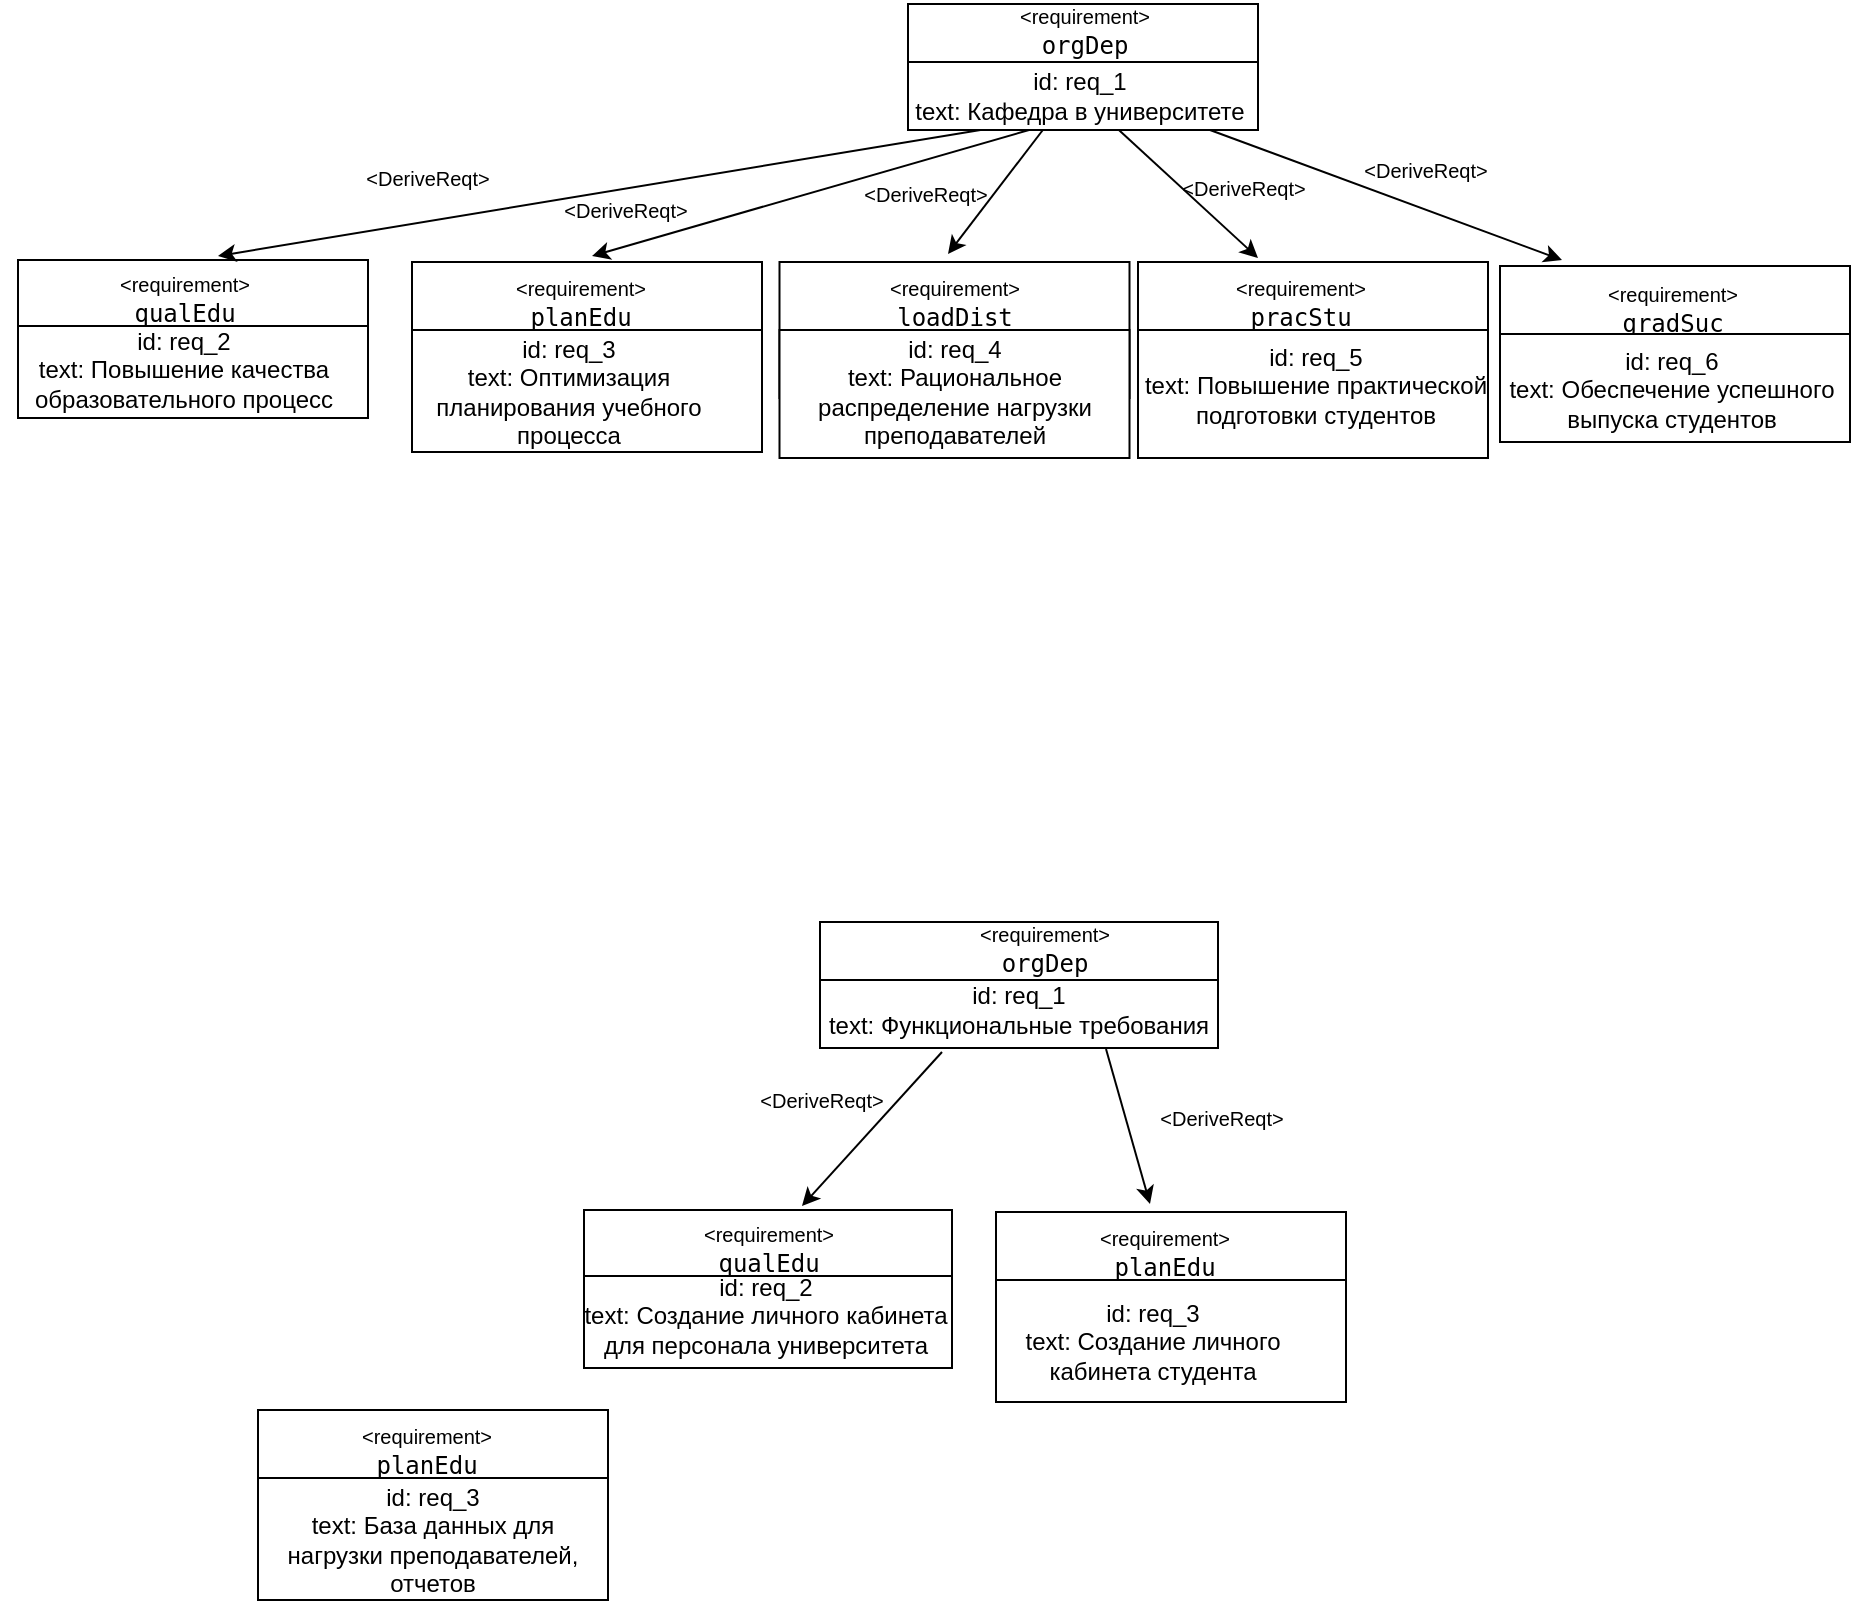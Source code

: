 <mxfile version="28.2.5">
  <diagram name="Страница — 1" id="s6hNpi6UIj9Zz_gJiDK7">
    <mxGraphModel dx="1569" dy="673" grid="0" gridSize="10" guides="1" tooltips="1" connect="1" arrows="1" fold="1" page="0" pageScale="1" pageWidth="827" pageHeight="1169" math="0" shadow="0">
      <root>
        <mxCell id="0" />
        <mxCell id="1" parent="0" />
        <mxCell id="D-G-Lrd-E9WRLLtAbxsh-1" value="" style="rounded=0;whiteSpace=wrap;html=1;" vertex="1" parent="1">
          <mxGeometry x="445" y="24" width="175" height="63" as="geometry" />
        </mxCell>
        <mxCell id="D-G-Lrd-E9WRLLtAbxsh-4" value="&lt;font style=&quot;font-size: 10px;&quot;&gt;&amp;lt;requirement&amp;gt;&lt;/font&gt;&lt;div&gt;&lt;code data-end=&quot;144&quot; data-start=&quot;136&quot;&gt;orgDep&lt;/code&gt;&lt;/div&gt;" style="text;html=1;align=center;verticalAlign=middle;whiteSpace=wrap;rounded=0;" vertex="1" parent="1">
          <mxGeometry x="500.75" y="27" width="65" height="19" as="geometry" />
        </mxCell>
        <mxCell id="D-G-Lrd-E9WRLLtAbxsh-5" value="" style="rounded=0;whiteSpace=wrap;html=1;" vertex="1" parent="1">
          <mxGeometry x="445" y="53" width="175" height="34" as="geometry" />
        </mxCell>
        <mxCell id="D-G-Lrd-E9WRLLtAbxsh-6" value="id: req_1&lt;div&gt;text: Кафедра в университете&lt;/div&gt;" style="text;html=1;align=center;verticalAlign=middle;whiteSpace=wrap;rounded=0;" vertex="1" parent="1">
          <mxGeometry x="411" y="55" width="240" height="30" as="geometry" />
        </mxCell>
        <mxCell id="D-G-Lrd-E9WRLLtAbxsh-19" value="" style="rounded=0;whiteSpace=wrap;html=1;" vertex="1" parent="1">
          <mxGeometry y="152" width="175" height="71" as="geometry" />
        </mxCell>
        <mxCell id="D-G-Lrd-E9WRLLtAbxsh-20" value="&lt;font style=&quot;font-size: 10px;&quot;&gt;&amp;lt;requirement&amp;gt;&lt;/font&gt;&lt;div&gt;&lt;code data-end=&quot;191&quot; data-start=&quot;182&quot;&gt;qualEdu&lt;/code&gt;&lt;/div&gt;" style="text;html=1;align=center;verticalAlign=middle;whiteSpace=wrap;rounded=0;" vertex="1" parent="1">
          <mxGeometry x="50.5" y="161" width="65" height="19" as="geometry" />
        </mxCell>
        <mxCell id="D-G-Lrd-E9WRLLtAbxsh-21" value="" style="rounded=0;whiteSpace=wrap;html=1;" vertex="1" parent="1">
          <mxGeometry y="185" width="175" height="46" as="geometry" />
        </mxCell>
        <mxCell id="D-G-Lrd-E9WRLLtAbxsh-22" value="id: req_2&lt;div&gt;text:&amp;nbsp;Повышение качества образовательного процесс&lt;br&gt;&lt;/div&gt;" style="text;html=1;align=center;verticalAlign=middle;whiteSpace=wrap;rounded=0;" vertex="1" parent="1">
          <mxGeometry x="-9" y="187" width="184" height="40.25" as="geometry" />
        </mxCell>
        <mxCell id="D-G-Lrd-E9WRLLtAbxsh-23" value="" style="rounded=0;whiteSpace=wrap;html=1;" vertex="1" parent="1">
          <mxGeometry x="197" y="153" width="175" height="68" as="geometry" />
        </mxCell>
        <mxCell id="D-G-Lrd-E9WRLLtAbxsh-24" value="&lt;font style=&quot;font-size: 10px;&quot;&gt;&amp;lt;requirement&amp;gt;&lt;/font&gt;&lt;div&gt;&lt;code data-end=&quot;239&quot; data-start=&quot;230&quot;&gt;planEdu&lt;/code&gt;&lt;/div&gt;" style="text;html=1;align=center;verticalAlign=middle;whiteSpace=wrap;rounded=0;" vertex="1" parent="1">
          <mxGeometry x="249" y="163" width="65" height="19" as="geometry" />
        </mxCell>
        <mxCell id="D-G-Lrd-E9WRLLtAbxsh-25" value="" style="rounded=0;whiteSpace=wrap;html=1;" vertex="1" parent="1">
          <mxGeometry x="197" y="187" width="175" height="61" as="geometry" />
        </mxCell>
        <mxCell id="D-G-Lrd-E9WRLLtAbxsh-26" value="id: req_3&lt;div&gt;text:&amp;nbsp;Оптимизация планирования учебного процесса&lt;/div&gt;" style="text;html=1;align=center;verticalAlign=middle;whiteSpace=wrap;rounded=0;" vertex="1" parent="1">
          <mxGeometry x="184" y="199.5" width="182.5" height="36" as="geometry" />
        </mxCell>
        <mxCell id="D-G-Lrd-E9WRLLtAbxsh-27" value="" style="rounded=0;whiteSpace=wrap;html=1;" vertex="1" parent="1">
          <mxGeometry x="380.75" y="153" width="175" height="68" as="geometry" />
        </mxCell>
        <mxCell id="D-G-Lrd-E9WRLLtAbxsh-28" value="&lt;font style=&quot;font-size: 10px;&quot;&gt;&amp;lt;requirement&amp;gt;&lt;/font&gt;&lt;div&gt;&lt;code data-end=&quot;286&quot; data-start=&quot;276&quot;&gt;loadDist&lt;/code&gt;&lt;/div&gt;" style="text;html=1;align=center;verticalAlign=middle;whiteSpace=wrap;rounded=0;" vertex="1" parent="1">
          <mxGeometry x="435.75" y="163" width="65" height="19" as="geometry" />
        </mxCell>
        <mxCell id="D-G-Lrd-E9WRLLtAbxsh-29" value="" style="rounded=0;whiteSpace=wrap;html=1;" vertex="1" parent="1">
          <mxGeometry x="380.75" y="187" width="175" height="64" as="geometry" />
        </mxCell>
        <mxCell id="D-G-Lrd-E9WRLLtAbxsh-30" value="id: req_4&lt;div&gt;text:&amp;nbsp;Рациональное распределение нагрузки преподавателей&lt;/div&gt;" style="text;html=1;align=center;verticalAlign=middle;whiteSpace=wrap;rounded=0;" vertex="1" parent="1">
          <mxGeometry x="375.5" y="202.5" width="184.5" height="30" as="geometry" />
        </mxCell>
        <mxCell id="D-G-Lrd-E9WRLLtAbxsh-31" value="" style="rounded=0;whiteSpace=wrap;html=1;" vertex="1" parent="1">
          <mxGeometry x="560" y="153" width="175" height="68" as="geometry" />
        </mxCell>
        <mxCell id="D-G-Lrd-E9WRLLtAbxsh-32" value="&lt;font style=&quot;font-size: 10px;&quot;&gt;&amp;lt;requirement&amp;gt;&lt;/font&gt;&lt;div&gt;&lt;code data-end=&quot;336&quot; data-start=&quot;327&quot;&gt;pracStu&lt;/code&gt;&lt;/div&gt;" style="text;html=1;align=center;verticalAlign=middle;whiteSpace=wrap;rounded=0;" vertex="1" parent="1">
          <mxGeometry x="609" y="163" width="65" height="19" as="geometry" />
        </mxCell>
        <mxCell id="D-G-Lrd-E9WRLLtAbxsh-33" value="" style="rounded=0;whiteSpace=wrap;html=1;" vertex="1" parent="1">
          <mxGeometry x="560" y="187" width="175" height="64" as="geometry" />
        </mxCell>
        <mxCell id="D-G-Lrd-E9WRLLtAbxsh-34" value="id: req_5&lt;div&gt;text:&amp;nbsp;Повышение практической подготовки студентов&lt;/div&gt;" style="text;html=1;align=center;verticalAlign=middle;whiteSpace=wrap;rounded=0;" vertex="1" parent="1">
          <mxGeometry x="557" y="199.5" width="184" height="30" as="geometry" />
        </mxCell>
        <mxCell id="D-G-Lrd-E9WRLLtAbxsh-35" value="" style="rounded=0;whiteSpace=wrap;html=1;" vertex="1" parent="1">
          <mxGeometry x="741" y="155" width="175" height="68" as="geometry" />
        </mxCell>
        <mxCell id="D-G-Lrd-E9WRLLtAbxsh-36" value="&lt;font style=&quot;font-size: 10px;&quot;&gt;&amp;lt;requirement&amp;gt;&lt;/font&gt;&lt;div&gt;&lt;code data-end=&quot;382&quot; data-start=&quot;373&quot;&gt;gradSuc&lt;/code&gt;&lt;/div&gt;" style="text;html=1;align=center;verticalAlign=middle;whiteSpace=wrap;rounded=0;" vertex="1" parent="1">
          <mxGeometry x="794.5" y="166" width="65" height="19" as="geometry" />
        </mxCell>
        <mxCell id="D-G-Lrd-E9WRLLtAbxsh-37" value="" style="rounded=0;whiteSpace=wrap;html=1;" vertex="1" parent="1">
          <mxGeometry x="741" y="189" width="175" height="54" as="geometry" />
        </mxCell>
        <mxCell id="D-G-Lrd-E9WRLLtAbxsh-38" value="id: req_6&lt;div&gt;text:&amp;nbsp;Обеспечение успешного выпуска студентов&lt;/div&gt;" style="text;html=1;align=center;verticalAlign=middle;whiteSpace=wrap;rounded=0;" vertex="1" parent="1">
          <mxGeometry x="735" y="197.5" width="184" height="38" as="geometry" />
        </mxCell>
        <mxCell id="D-G-Lrd-E9WRLLtAbxsh-59" style="edgeStyle=orthogonalEdgeStyle;rounded=0;orthogonalLoop=1;jettySize=auto;html=1;exitX=0.5;exitY=1;exitDx=0;exitDy=0;" edge="1" parent="1" source="D-G-Lrd-E9WRLLtAbxsh-22" target="D-G-Lrd-E9WRLLtAbxsh-22">
          <mxGeometry relative="1" as="geometry" />
        </mxCell>
        <mxCell id="D-G-Lrd-E9WRLLtAbxsh-64" value="" style="endArrow=classic;html=1;rounded=0;exitX=0.452;exitY=0.973;exitDx=0;exitDy=0;exitPerimeter=0;" edge="1" parent="1">
          <mxGeometry width="50" height="50" relative="1" as="geometry">
            <mxPoint x="481.23" y="87.0" as="sourcePoint" />
            <mxPoint x="100" y="150" as="targetPoint" />
          </mxGeometry>
        </mxCell>
        <mxCell id="D-G-Lrd-E9WRLLtAbxsh-65" value="" style="endArrow=classic;html=1;rounded=0;exitX=0.5;exitY=1;exitDx=0;exitDy=0;" edge="1" parent="1">
          <mxGeometry width="50" height="50" relative="1" as="geometry">
            <mxPoint x="505.5" y="87" as="sourcePoint" />
            <mxPoint x="287" y="150" as="targetPoint" />
          </mxGeometry>
        </mxCell>
        <mxCell id="D-G-Lrd-E9WRLLtAbxsh-66" value="" style="endArrow=classic;html=1;rounded=0;" edge="1" parent="1">
          <mxGeometry width="50" height="50" relative="1" as="geometry">
            <mxPoint x="512.41" y="87" as="sourcePoint" />
            <mxPoint x="465" y="149" as="targetPoint" />
          </mxGeometry>
        </mxCell>
        <mxCell id="D-G-Lrd-E9WRLLtAbxsh-67" value="" style="endArrow=classic;html=1;rounded=0;exitX=0.581;exitY=1.067;exitDx=0;exitDy=0;exitPerimeter=0;" edge="1" parent="1" source="D-G-Lrd-E9WRLLtAbxsh-6">
          <mxGeometry width="50" height="50" relative="1" as="geometry">
            <mxPoint x="487.41" y="362" as="sourcePoint" />
            <mxPoint x="620" y="151" as="targetPoint" />
          </mxGeometry>
        </mxCell>
        <mxCell id="D-G-Lrd-E9WRLLtAbxsh-68" value="" style="endArrow=classic;html=1;rounded=0;exitX=0.797;exitY=1.161;exitDx=0;exitDy=0;exitPerimeter=0;" edge="1" parent="1">
          <mxGeometry width="50" height="50" relative="1" as="geometry">
            <mxPoint x="596.0" y="87.0" as="sourcePoint" />
            <mxPoint x="772" y="152" as="targetPoint" />
          </mxGeometry>
        </mxCell>
        <mxCell id="D-G-Lrd-E9WRLLtAbxsh-69" value="&lt;font style=&quot;font-size: 10px;&quot;&gt;&amp;lt;DeriveReqt&amp;gt;&lt;/font&gt;" style="text;html=1;align=center;verticalAlign=middle;whiteSpace=wrap;rounded=0;" vertex="1" parent="1">
          <mxGeometry x="175" y="96" width="60" height="30" as="geometry" />
        </mxCell>
        <mxCell id="D-G-Lrd-E9WRLLtAbxsh-70" value="&lt;font style=&quot;font-size: 10px;&quot;&gt;&amp;lt;DeriveReqt&amp;gt;&lt;/font&gt;" style="text;html=1;align=center;verticalAlign=middle;whiteSpace=wrap;rounded=0;" vertex="1" parent="1">
          <mxGeometry x="583" y="101" width="60" height="30" as="geometry" />
        </mxCell>
        <mxCell id="D-G-Lrd-E9WRLLtAbxsh-71" value="&lt;font style=&quot;font-size: 10px;&quot;&gt;&amp;lt;DeriveReqt&amp;gt;&lt;/font&gt;" style="text;html=1;align=center;verticalAlign=middle;whiteSpace=wrap;rounded=0;" vertex="1" parent="1">
          <mxGeometry x="274" y="112" width="60" height="30" as="geometry" />
        </mxCell>
        <mxCell id="D-G-Lrd-E9WRLLtAbxsh-72" value="&lt;font style=&quot;font-size: 10px;&quot;&gt;&amp;lt;DeriveReqt&amp;gt;&lt;/font&gt;" style="text;html=1;align=center;verticalAlign=middle;whiteSpace=wrap;rounded=0;" vertex="1" parent="1">
          <mxGeometry x="674" y="92" width="60" height="30" as="geometry" />
        </mxCell>
        <mxCell id="D-G-Lrd-E9WRLLtAbxsh-73" value="&lt;font style=&quot;font-size: 10px;&quot;&gt;&amp;lt;DeriveReqt&amp;gt;&lt;/font&gt;" style="text;html=1;align=center;verticalAlign=middle;whiteSpace=wrap;rounded=0;" vertex="1" parent="1">
          <mxGeometry x="424" y="104" width="60" height="30" as="geometry" />
        </mxCell>
        <mxCell id="D-G-Lrd-E9WRLLtAbxsh-74" value="" style="rounded=0;whiteSpace=wrap;html=1;" vertex="1" parent="1">
          <mxGeometry x="401" y="483" width="199" height="63" as="geometry" />
        </mxCell>
        <mxCell id="D-G-Lrd-E9WRLLtAbxsh-75" value="&lt;font style=&quot;font-size: 10px;&quot;&gt;&amp;lt;requirement&amp;gt;&lt;/font&gt;&lt;div&gt;&lt;code data-end=&quot;144&quot; data-start=&quot;136&quot;&gt;orgDep&lt;/code&gt;&lt;/div&gt;" style="text;html=1;align=center;verticalAlign=middle;whiteSpace=wrap;rounded=0;" vertex="1" parent="1">
          <mxGeometry x="480.75" y="486" width="65" height="19" as="geometry" />
        </mxCell>
        <mxCell id="D-G-Lrd-E9WRLLtAbxsh-76" value="" style="rounded=0;whiteSpace=wrap;html=1;" vertex="1" parent="1">
          <mxGeometry x="401" y="512" width="199" height="34" as="geometry" />
        </mxCell>
        <mxCell id="D-G-Lrd-E9WRLLtAbxsh-77" value="id: req_1&lt;div&gt;text: Функциональные требования&lt;/div&gt;" style="text;html=1;align=center;verticalAlign=middle;whiteSpace=wrap;rounded=0;" vertex="1" parent="1">
          <mxGeometry x="401" y="512" width="199" height="30" as="geometry" />
        </mxCell>
        <mxCell id="D-G-Lrd-E9WRLLtAbxsh-78" value="" style="rounded=0;whiteSpace=wrap;html=1;" vertex="1" parent="1">
          <mxGeometry x="283" y="627" width="184" height="71" as="geometry" />
        </mxCell>
        <mxCell id="D-G-Lrd-E9WRLLtAbxsh-79" value="&lt;font style=&quot;font-size: 10px;&quot;&gt;&amp;lt;requirement&amp;gt;&lt;/font&gt;&lt;div&gt;&lt;code data-end=&quot;191&quot; data-start=&quot;182&quot;&gt;qualEdu&lt;/code&gt;&lt;/div&gt;" style="text;html=1;align=center;verticalAlign=middle;whiteSpace=wrap;rounded=0;" vertex="1" parent="1">
          <mxGeometry x="342.5" y="636" width="65" height="19" as="geometry" />
        </mxCell>
        <mxCell id="D-G-Lrd-E9WRLLtAbxsh-80" value="" style="rounded=0;whiteSpace=wrap;html=1;" vertex="1" parent="1">
          <mxGeometry x="283" y="660" width="184" height="46" as="geometry" />
        </mxCell>
        <mxCell id="D-G-Lrd-E9WRLLtAbxsh-81" value="id: req_2&lt;div&gt;text: Создание личного кабинета для персонала университета&lt;br&gt;&lt;/div&gt;" style="text;html=1;align=center;verticalAlign=middle;whiteSpace=wrap;rounded=0;" vertex="1" parent="1">
          <mxGeometry x="281" y="660" width="186" height="40.25" as="geometry" />
        </mxCell>
        <mxCell id="D-G-Lrd-E9WRLLtAbxsh-82" value="" style="rounded=0;whiteSpace=wrap;html=1;" vertex="1" parent="1">
          <mxGeometry x="489" y="628" width="175" height="68" as="geometry" />
        </mxCell>
        <mxCell id="D-G-Lrd-E9WRLLtAbxsh-83" value="&lt;font style=&quot;font-size: 10px;&quot;&gt;&amp;lt;requirement&amp;gt;&lt;/font&gt;&lt;div&gt;&lt;code data-end=&quot;239&quot; data-start=&quot;230&quot;&gt;planEdu&lt;/code&gt;&lt;/div&gt;" style="text;html=1;align=center;verticalAlign=middle;whiteSpace=wrap;rounded=0;" vertex="1" parent="1">
          <mxGeometry x="541" y="638" width="65" height="19" as="geometry" />
        </mxCell>
        <mxCell id="D-G-Lrd-E9WRLLtAbxsh-84" value="" style="rounded=0;whiteSpace=wrap;html=1;" vertex="1" parent="1">
          <mxGeometry x="489" y="662" width="175" height="61" as="geometry" />
        </mxCell>
        <mxCell id="D-G-Lrd-E9WRLLtAbxsh-85" value="id: req_3&lt;div&gt;text: Создание личного кабинета студента&lt;/div&gt;" style="text;html=1;align=center;verticalAlign=middle;whiteSpace=wrap;rounded=0;" vertex="1" parent="1">
          <mxGeometry x="476" y="674.5" width="182.5" height="36" as="geometry" />
        </mxCell>
        <mxCell id="D-G-Lrd-E9WRLLtAbxsh-98" style="edgeStyle=orthogonalEdgeStyle;rounded=0;orthogonalLoop=1;jettySize=auto;html=1;exitX=0.5;exitY=1;exitDx=0;exitDy=0;" edge="1" parent="1" source="D-G-Lrd-E9WRLLtAbxsh-81" target="D-G-Lrd-E9WRLLtAbxsh-81">
          <mxGeometry relative="1" as="geometry" />
        </mxCell>
        <mxCell id="D-G-Lrd-E9WRLLtAbxsh-99" value="" style="endArrow=classic;html=1;rounded=0;" edge="1" parent="1">
          <mxGeometry width="50" height="50" relative="1" as="geometry">
            <mxPoint x="462" y="548" as="sourcePoint" />
            <mxPoint x="392" y="625" as="targetPoint" />
          </mxGeometry>
        </mxCell>
        <mxCell id="D-G-Lrd-E9WRLLtAbxsh-100" value="" style="endArrow=classic;html=1;rounded=0;exitX=0.75;exitY=1;exitDx=0;exitDy=0;" edge="1" parent="1">
          <mxGeometry width="50" height="50" relative="1" as="geometry">
            <mxPoint x="544" y="546.5" as="sourcePoint" />
            <mxPoint x="566" y="624" as="targetPoint" />
          </mxGeometry>
        </mxCell>
        <mxCell id="D-G-Lrd-E9WRLLtAbxsh-104" value="&lt;font style=&quot;font-size: 10px;&quot;&gt;&amp;lt;DeriveReqt&amp;gt;&lt;/font&gt;" style="text;html=1;align=center;verticalAlign=middle;whiteSpace=wrap;rounded=0;" vertex="1" parent="1">
          <mxGeometry x="372" y="557" width="60" height="30" as="geometry" />
        </mxCell>
        <mxCell id="D-G-Lrd-E9WRLLtAbxsh-106" value="&lt;font style=&quot;font-size: 10px;&quot;&gt;&amp;lt;DeriveReqt&amp;gt;&lt;/font&gt;" style="text;html=1;align=center;verticalAlign=middle;whiteSpace=wrap;rounded=0;" vertex="1" parent="1">
          <mxGeometry x="572" y="566" width="60" height="30" as="geometry" />
        </mxCell>
        <mxCell id="D-G-Lrd-E9WRLLtAbxsh-109" value="" style="rounded=0;whiteSpace=wrap;html=1;" vertex="1" parent="1">
          <mxGeometry x="120" y="727" width="175" height="68" as="geometry" />
        </mxCell>
        <mxCell id="D-G-Lrd-E9WRLLtAbxsh-110" value="&lt;font style=&quot;font-size: 10px;&quot;&gt;&amp;lt;requirement&amp;gt;&lt;/font&gt;&lt;div&gt;&lt;code data-end=&quot;239&quot; data-start=&quot;230&quot;&gt;planEdu&lt;/code&gt;&lt;/div&gt;" style="text;html=1;align=center;verticalAlign=middle;whiteSpace=wrap;rounded=0;" vertex="1" parent="1">
          <mxGeometry x="172" y="737" width="65" height="19" as="geometry" />
        </mxCell>
        <mxCell id="D-G-Lrd-E9WRLLtAbxsh-111" value="" style="rounded=0;whiteSpace=wrap;html=1;" vertex="1" parent="1">
          <mxGeometry x="120" y="761" width="175" height="61" as="geometry" />
        </mxCell>
        <mxCell id="D-G-Lrd-E9WRLLtAbxsh-112" value="id: req_3&lt;div&gt;text: База данных для &lt;br&gt;нагрузки преподавателей, отчетов&lt;/div&gt;" style="text;html=1;align=center;verticalAlign=middle;whiteSpace=wrap;rounded=0;" vertex="1" parent="1">
          <mxGeometry x="116.25" y="773.5" width="182.5" height="36" as="geometry" />
        </mxCell>
      </root>
    </mxGraphModel>
  </diagram>
</mxfile>
